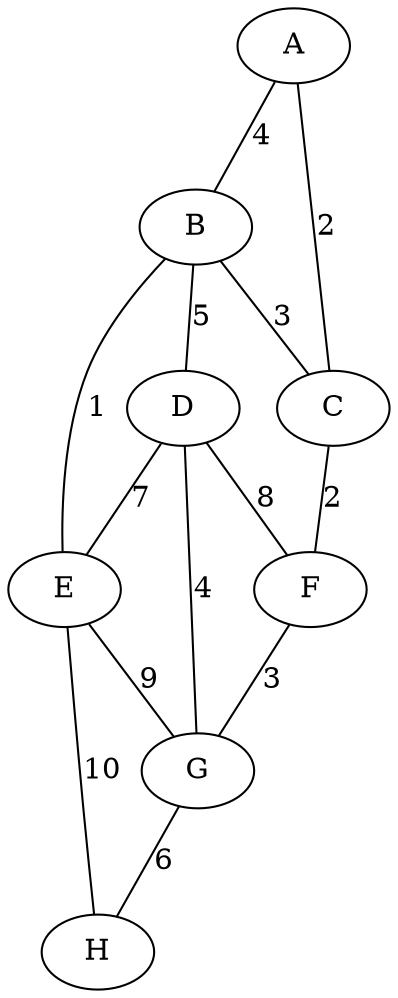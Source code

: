 graph {
    A -- B [label="4"];
    A -- C [label="2"];
    B -- C [label="3"];
    B -- D [label="5"];
    B -- E [label="1"];
    C -- F [label="2"];
    D -- E [label="7"];
    D -- F [label="8"];
    D -- G [label="4"];
    E -- G [label="9"];
    F -- G [label="3"];
    G -- H [label="6"];
    E -- H [label="10"];
}
